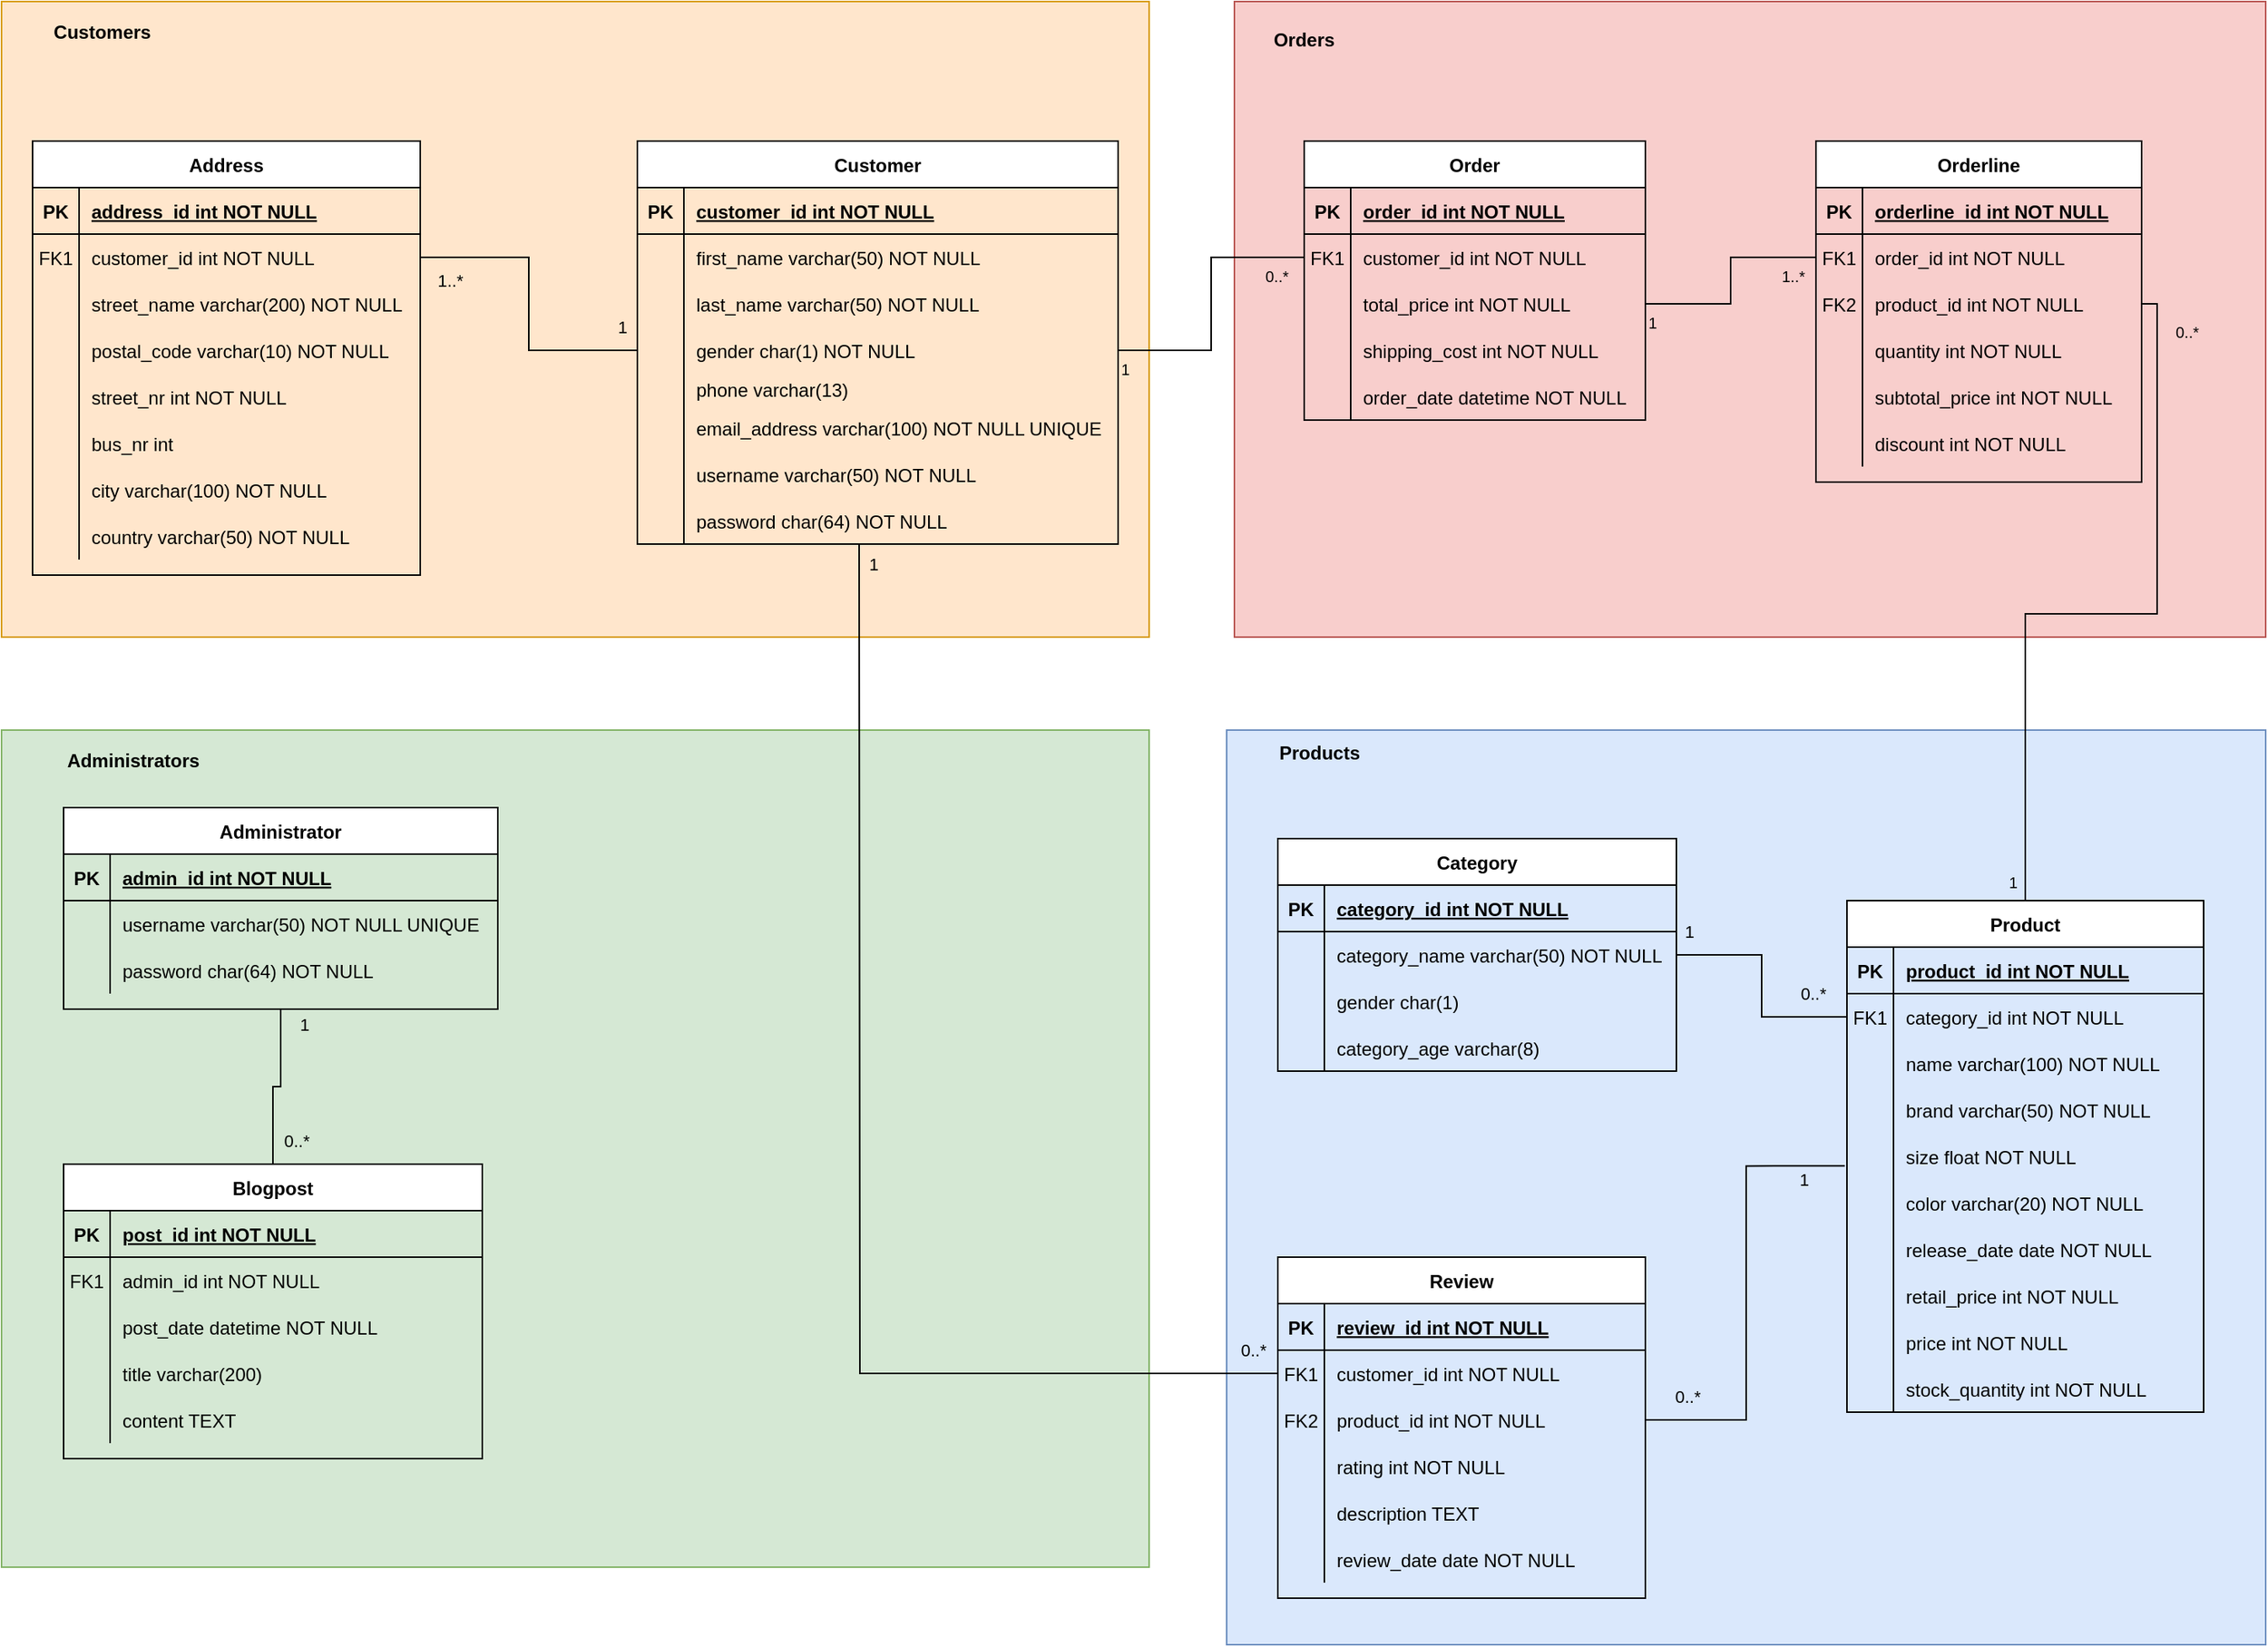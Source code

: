 <mxfile version="13.7.9" type="device"><diagram id="r-PzHElfUpkfDT1oKMMq" name="Page-1"><mxGraphModel dx="1913" dy="846" grid="1" gridSize="10" guides="1" tooltips="1" connect="1" arrows="1" fold="1" page="1" pageScale="1" pageWidth="827" pageHeight="1169" math="0" shadow="0"><root><mxCell id="0"/><mxCell id="1" parent="0"/><mxCell id="TFCAhJgom4luRWgmfG3N-13" value="" style="rounded=0;whiteSpace=wrap;html=1;fillColor=#d5e8d4;strokeColor=#82b366;" parent="1" vertex="1"><mxGeometry x="-120" y="530" width="740" height="540" as="geometry"/></mxCell><mxCell id="5K-F7buFpyhnm3F1C7Lh-101" value="" style="rounded=0;whiteSpace=wrap;html=1;fillColor=#dae8fc;strokeColor=#6c8ebf;" parent="1" vertex="1"><mxGeometry x="670" y="530" width="670" height="590" as="geometry"/></mxCell><mxCell id="5K-F7buFpyhnm3F1C7Lh-99" value="" style="rounded=0;whiteSpace=wrap;html=1;fillColor=#f8cecc;strokeColor=#b85450;" parent="1" vertex="1"><mxGeometry x="675" y="60" width="665" height="410" as="geometry"/></mxCell><mxCell id="5K-F7buFpyhnm3F1C7Lh-96" value="" style="rounded=0;whiteSpace=wrap;html=1;fillColor=#ffe6cc;strokeColor=#d79b00;align=left;" parent="1" vertex="1"><mxGeometry x="-120" y="60" width="740" height="410" as="geometry"/></mxCell><mxCell id="DReyDduidr7DuZ9agktQ-206" value="" style="verticalAlign=bottom;html=1;endArrow=none;edgeStyle=orthogonalEdgeStyle;strokeWidth=1;rounded=0;exitX=1;exitY=0.5;exitDx=0;exitDy=0;" parent="1" source="DReyDduidr7DuZ9agktQ-66" target="DReyDduidr7DuZ9agktQ-73" edge="1"><mxGeometry relative="1" as="geometry"><mxPoint x="610" y="310" as="sourcePoint"/><mxPoint x="800" y="360" as="targetPoint"/></mxGeometry></mxCell><mxCell id="DReyDduidr7DuZ9agktQ-207" value="1" style="resizable=0;html=1;align=left;verticalAlign=top;labelBackgroundColor=none;fontSize=10" parent="DReyDduidr7DuZ9agktQ-206" connectable="0" vertex="1"><mxGeometry x="-1" relative="1" as="geometry"/></mxCell><mxCell id="DReyDduidr7DuZ9agktQ-208" value="0..*" style="resizable=0;html=1;align=right;verticalAlign=top;labelBackgroundColor=none;fontSize=10" parent="DReyDduidr7DuZ9agktQ-206" connectable="0" vertex="1"><mxGeometry x="1" relative="1" as="geometry"><mxPoint x="-10" as="offset"/></mxGeometry></mxCell><mxCell id="DReyDduidr7DuZ9agktQ-209" value="" style="verticalAlign=bottom;html=1;endArrow=none;endSize=12;edgeStyle=orthogonalEdgeStyle;startFill=0;startSize=12;startArrow=none;strokeWidth=1;endFill=0;rounded=0;exitX=1;exitY=0.5;exitDx=0;exitDy=0;entryX=0.5;entryY=0;entryDx=0;entryDy=0;" parent="1" source="DReyDduidr7DuZ9agktQ-92" target="DReyDduidr7DuZ9agktQ-117" edge="1"><mxGeometry relative="1" as="geometry"><mxPoint x="1100" y="540" as="sourcePoint"/><mxPoint x="1350" y="540" as="targetPoint"/></mxGeometry></mxCell><mxCell id="DReyDduidr7DuZ9agktQ-210" value="0..*" style="resizable=0;html=1;align=left;verticalAlign=top;labelBackgroundColor=none;fontSize=10" parent="DReyDduidr7DuZ9agktQ-209" connectable="0" vertex="1"><mxGeometry x="-0.9" relative="1" as="geometry"><mxPoint x="10" y="-7.86" as="offset"/></mxGeometry></mxCell><mxCell id="DReyDduidr7DuZ9agktQ-211" value="1" style="resizable=0;html=1;align=right;verticalAlign=top;labelBackgroundColor=none;fontSize=10" parent="DReyDduidr7DuZ9agktQ-209" connectable="0" vertex="1"><mxGeometry x="0.9" relative="1" as="geometry"><mxPoint x="-5" as="offset"/></mxGeometry></mxCell><mxCell id="DReyDduidr7DuZ9agktQ-212" value="" style="resizable=0;html=1;align=right;verticalAlign=bottom;labelBackgroundColor=none;fontSize=10" parent="DReyDduidr7DuZ9agktQ-209" connectable="0" vertex="1"><mxGeometry x="0.9" relative="1" as="geometry"/></mxCell><mxCell id="DReyDduidr7DuZ9agktQ-214" value="" style="verticalAlign=bottom;html=1;endArrow=none;endSize=12;edgeStyle=orthogonalEdgeStyle;strokeWidth=1;endFill=0;rounded=0;exitX=1;exitY=0.5;exitDx=0;exitDy=0;entryX=0;entryY=0.5;entryDx=0;entryDy=0;" parent="1" source="DReyDduidr7DuZ9agktQ-76" target="DReyDduidr7DuZ9agktQ-89" edge="1"><mxGeometry relative="1" as="geometry"><mxPoint x="1280" y="510" as="sourcePoint"/><mxPoint x="1530" y="510" as="targetPoint"/></mxGeometry></mxCell><mxCell id="DReyDduidr7DuZ9agktQ-215" value="1" style="resizable=0;html=1;align=left;verticalAlign=top;labelBackgroundColor=none;fontSize=10" parent="DReyDduidr7DuZ9agktQ-214" connectable="0" vertex="1"><mxGeometry x="-1" relative="1" as="geometry"/></mxCell><mxCell id="DReyDduidr7DuZ9agktQ-216" value="1..*" style="resizable=0;html=1;align=right;verticalAlign=top;labelBackgroundColor=none;fontSize=10" parent="DReyDduidr7DuZ9agktQ-214" connectable="0" vertex="1"><mxGeometry x="0.9" relative="1" as="geometry"/></mxCell><mxCell id="DReyDduidr7DuZ9agktQ-217" value="" style="resizable=0;html=1;align=right;verticalAlign=bottom;labelBackgroundColor=none;fontSize=10" parent="DReyDduidr7DuZ9agktQ-214" connectable="0" vertex="1"><mxGeometry x="0.9" relative="1" as="geometry"/></mxCell><mxCell id="DReyDduidr7DuZ9agktQ-2" value="Customer" style="shape=table;startSize=30;container=1;collapsible=1;childLayout=tableLayout;fixedRows=1;rowLines=0;fontStyle=1;align=center;resizeLast=1;" parent="1" vertex="1"><mxGeometry x="290" y="150" width="310" height="260" as="geometry"/></mxCell><mxCell id="DReyDduidr7DuZ9agktQ-3" value="" style="shape=partialRectangle;collapsible=0;dropTarget=0;pointerEvents=0;fillColor=none;top=0;left=0;bottom=1;right=0;points=[[0,0.5],[1,0.5]];portConstraint=eastwest;" parent="DReyDduidr7DuZ9agktQ-2" vertex="1"><mxGeometry y="30" width="310" height="30" as="geometry"/></mxCell><mxCell id="DReyDduidr7DuZ9agktQ-4" value="PK" style="shape=partialRectangle;connectable=0;fillColor=none;top=0;left=0;bottom=0;right=0;fontStyle=1;overflow=hidden;" parent="DReyDduidr7DuZ9agktQ-3" vertex="1"><mxGeometry width="30" height="30" as="geometry"/></mxCell><mxCell id="DReyDduidr7DuZ9agktQ-5" value="customer_id int NOT NULL" style="shape=partialRectangle;connectable=0;fillColor=none;top=0;left=0;bottom=0;right=0;align=left;spacingLeft=6;fontStyle=5;overflow=hidden;" parent="DReyDduidr7DuZ9agktQ-3" vertex="1"><mxGeometry x="30" width="280" height="30" as="geometry"/></mxCell><mxCell id="DReyDduidr7DuZ9agktQ-6" value="" style="shape=partialRectangle;collapsible=0;dropTarget=0;pointerEvents=0;fillColor=none;top=0;left=0;bottom=0;right=0;points=[[0,0.5],[1,0.5]];portConstraint=eastwest;" parent="DReyDduidr7DuZ9agktQ-2" vertex="1"><mxGeometry y="60" width="310" height="30" as="geometry"/></mxCell><mxCell id="DReyDduidr7DuZ9agktQ-7" value="" style="shape=partialRectangle;connectable=0;fillColor=none;top=0;left=0;bottom=0;right=0;editable=1;overflow=hidden;" parent="DReyDduidr7DuZ9agktQ-6" vertex="1"><mxGeometry width="30" height="30" as="geometry"/></mxCell><mxCell id="DReyDduidr7DuZ9agktQ-8" value="first_name varchar(50) NOT NULL" style="shape=partialRectangle;connectable=0;fillColor=none;top=0;left=0;bottom=0;right=0;align=left;spacingLeft=6;overflow=hidden;" parent="DReyDduidr7DuZ9agktQ-6" vertex="1"><mxGeometry x="30" width="280" height="30" as="geometry"/></mxCell><mxCell id="DReyDduidr7DuZ9agktQ-9" value="" style="shape=partialRectangle;collapsible=0;dropTarget=0;pointerEvents=0;fillColor=none;top=0;left=0;bottom=0;right=0;points=[[0,0.5],[1,0.5]];portConstraint=eastwest;" parent="DReyDduidr7DuZ9agktQ-2" vertex="1"><mxGeometry y="90" width="310" height="30" as="geometry"/></mxCell><mxCell id="DReyDduidr7DuZ9agktQ-10" value="" style="shape=partialRectangle;connectable=0;fillColor=none;top=0;left=0;bottom=0;right=0;editable=1;overflow=hidden;" parent="DReyDduidr7DuZ9agktQ-9" vertex="1"><mxGeometry width="30" height="30" as="geometry"/></mxCell><mxCell id="DReyDduidr7DuZ9agktQ-11" value="last_name varchar(50) NOT NULL" style="shape=partialRectangle;connectable=0;fillColor=none;top=0;left=0;bottom=0;right=0;align=left;spacingLeft=6;overflow=hidden;" parent="DReyDduidr7DuZ9agktQ-9" vertex="1"><mxGeometry x="30" width="280" height="30" as="geometry"/></mxCell><mxCell id="DReyDduidr7DuZ9agktQ-66" value="" style="shape=partialRectangle;collapsible=0;dropTarget=0;pointerEvents=0;fillColor=none;top=0;left=0;bottom=0;right=0;points=[[0,0.5],[1,0.5]];portConstraint=eastwest;" parent="DReyDduidr7DuZ9agktQ-2" vertex="1"><mxGeometry y="120" width="310" height="30" as="geometry"/></mxCell><mxCell id="DReyDduidr7DuZ9agktQ-67" value="" style="shape=partialRectangle;connectable=0;fillColor=none;top=0;left=0;bottom=0;right=0;editable=1;overflow=hidden;" parent="DReyDduidr7DuZ9agktQ-66" vertex="1"><mxGeometry width="30" height="30" as="geometry"/></mxCell><mxCell id="DReyDduidr7DuZ9agktQ-68" value="gender char(1) NOT NULL" style="shape=partialRectangle;connectable=0;fillColor=none;top=0;left=0;bottom=0;right=0;align=left;spacingLeft=6;overflow=hidden;" parent="DReyDduidr7DuZ9agktQ-66" vertex="1"><mxGeometry x="30" width="280" height="30" as="geometry"/></mxCell><mxCell id="DReyDduidr7DuZ9agktQ-12" value="" style="shape=partialRectangle;collapsible=0;dropTarget=0;pointerEvents=0;fillColor=none;top=0;left=0;bottom=0;right=0;points=[[0,0.5],[1,0.5]];portConstraint=eastwest;" parent="DReyDduidr7DuZ9agktQ-2" vertex="1"><mxGeometry y="150" width="310" height="20" as="geometry"/></mxCell><mxCell id="DReyDduidr7DuZ9agktQ-13" value="" style="shape=partialRectangle;connectable=0;fillColor=none;top=0;left=0;bottom=0;right=0;editable=1;overflow=hidden;" parent="DReyDduidr7DuZ9agktQ-12" vertex="1"><mxGeometry width="30" height="20" as="geometry"/></mxCell><mxCell id="DReyDduidr7DuZ9agktQ-14" value="phone varchar(13)" style="shape=partialRectangle;connectable=0;fillColor=none;top=0;left=0;bottom=0;right=0;align=left;spacingLeft=6;overflow=hidden;" parent="DReyDduidr7DuZ9agktQ-12" vertex="1"><mxGeometry x="30" width="280" height="20" as="geometry"/></mxCell><mxCell id="DReyDduidr7DuZ9agktQ-17" value="" style="shape=partialRectangle;collapsible=0;dropTarget=0;pointerEvents=0;fillColor=none;top=0;left=0;bottom=0;right=0;points=[[0,0.5],[1,0.5]];portConstraint=eastwest;" parent="DReyDduidr7DuZ9agktQ-2" vertex="1"><mxGeometry y="170" width="310" height="30" as="geometry"/></mxCell><mxCell id="DReyDduidr7DuZ9agktQ-18" value="" style="shape=partialRectangle;connectable=0;fillColor=none;top=0;left=0;bottom=0;right=0;editable=1;overflow=hidden;" parent="DReyDduidr7DuZ9agktQ-17" vertex="1"><mxGeometry width="30" height="30" as="geometry"/></mxCell><mxCell id="DReyDduidr7DuZ9agktQ-19" value="email_address varchar(100) NOT NULL UNIQUE" style="shape=partialRectangle;connectable=0;fillColor=none;top=0;left=0;bottom=0;right=0;align=left;spacingLeft=6;overflow=hidden;" parent="DReyDduidr7DuZ9agktQ-17" vertex="1"><mxGeometry x="30" width="280" height="30" as="geometry"/></mxCell><mxCell id="TFCAhJgom4luRWgmfG3N-1" value="" style="shape=partialRectangle;collapsible=0;dropTarget=0;pointerEvents=0;fillColor=none;top=0;left=0;bottom=0;right=0;points=[[0,0.5],[1,0.5]];portConstraint=eastwest;" parent="DReyDduidr7DuZ9agktQ-2" vertex="1"><mxGeometry y="200" width="310" height="30" as="geometry"/></mxCell><mxCell id="TFCAhJgom4luRWgmfG3N-2" value="" style="shape=partialRectangle;connectable=0;fillColor=none;top=0;left=0;bottom=0;right=0;editable=1;overflow=hidden;" parent="TFCAhJgom4luRWgmfG3N-1" vertex="1"><mxGeometry width="30" height="30" as="geometry"/></mxCell><mxCell id="TFCAhJgom4luRWgmfG3N-3" value="username varchar(50) NOT NULL" style="shape=partialRectangle;connectable=0;fillColor=none;top=0;left=0;bottom=0;right=0;align=left;spacingLeft=6;overflow=hidden;" parent="TFCAhJgom4luRWgmfG3N-1" vertex="1"><mxGeometry x="30" width="280" height="30" as="geometry"/></mxCell><mxCell id="TFCAhJgom4luRWgmfG3N-4" value="" style="shape=partialRectangle;collapsible=0;dropTarget=0;pointerEvents=0;fillColor=none;top=0;left=0;bottom=0;right=0;points=[[0,0.5],[1,0.5]];portConstraint=eastwest;" parent="DReyDduidr7DuZ9agktQ-2" vertex="1"><mxGeometry y="230" width="310" height="30" as="geometry"/></mxCell><mxCell id="TFCAhJgom4luRWgmfG3N-5" value="" style="shape=partialRectangle;connectable=0;fillColor=none;top=0;left=0;bottom=0;right=0;editable=1;overflow=hidden;" parent="TFCAhJgom4luRWgmfG3N-4" vertex="1"><mxGeometry width="30" height="30" as="geometry"/></mxCell><mxCell id="TFCAhJgom4luRWgmfG3N-6" value="password char(64) NOT NULL" style="shape=partialRectangle;connectable=0;fillColor=none;top=0;left=0;bottom=0;right=0;align=left;spacingLeft=6;overflow=hidden;" parent="TFCAhJgom4luRWgmfG3N-4" vertex="1"><mxGeometry x="30" width="280" height="30" as="geometry"/></mxCell><mxCell id="DReyDduidr7DuZ9agktQ-85" value="Orderline" style="shape=table;startSize=30;container=1;collapsible=1;childLayout=tableLayout;fixedRows=1;rowLines=0;fontStyle=1;align=center;resizeLast=1;" parent="1" vertex="1"><mxGeometry x="1050" y="150" width="210" height="220" as="geometry"/></mxCell><mxCell id="DReyDduidr7DuZ9agktQ-86" value="" style="shape=partialRectangle;collapsible=0;dropTarget=0;pointerEvents=0;fillColor=none;top=0;left=0;bottom=1;right=0;points=[[0,0.5],[1,0.5]];portConstraint=eastwest;" parent="DReyDduidr7DuZ9agktQ-85" vertex="1"><mxGeometry y="30" width="210" height="30" as="geometry"/></mxCell><mxCell id="DReyDduidr7DuZ9agktQ-87" value="PK" style="shape=partialRectangle;connectable=0;fillColor=none;top=0;left=0;bottom=0;right=0;fontStyle=1;overflow=hidden;" parent="DReyDduidr7DuZ9agktQ-86" vertex="1"><mxGeometry width="30" height="30" as="geometry"/></mxCell><mxCell id="DReyDduidr7DuZ9agktQ-88" value="orderline_id int NOT NULL" style="shape=partialRectangle;connectable=0;fillColor=none;top=0;left=0;bottom=0;right=0;align=left;spacingLeft=6;fontStyle=5;overflow=hidden;" parent="DReyDduidr7DuZ9agktQ-86" vertex="1"><mxGeometry x="30" width="180" height="30" as="geometry"/></mxCell><mxCell id="DReyDduidr7DuZ9agktQ-89" value="" style="shape=partialRectangle;collapsible=0;dropTarget=0;pointerEvents=0;fillColor=none;top=0;left=0;bottom=0;right=0;points=[[0,0.5],[1,0.5]];portConstraint=eastwest;" parent="DReyDduidr7DuZ9agktQ-85" vertex="1"><mxGeometry y="60" width="210" height="30" as="geometry"/></mxCell><mxCell id="DReyDduidr7DuZ9agktQ-90" value="FK1" style="shape=partialRectangle;connectable=0;fillColor=none;top=0;left=0;bottom=0;right=0;editable=1;overflow=hidden;" parent="DReyDduidr7DuZ9agktQ-89" vertex="1"><mxGeometry width="30" height="30" as="geometry"/></mxCell><mxCell id="DReyDduidr7DuZ9agktQ-91" value="order_id int NOT NULL" style="shape=partialRectangle;connectable=0;fillColor=none;top=0;left=0;bottom=0;right=0;align=left;spacingLeft=6;overflow=hidden;" parent="DReyDduidr7DuZ9agktQ-89" vertex="1"><mxGeometry x="30" width="180" height="30" as="geometry"/></mxCell><mxCell id="DReyDduidr7DuZ9agktQ-92" value="" style="shape=partialRectangle;collapsible=0;dropTarget=0;pointerEvents=0;fillColor=none;top=0;left=0;bottom=0;right=0;points=[[0,0.5],[1,0.5]];portConstraint=eastwest;" parent="DReyDduidr7DuZ9agktQ-85" vertex="1"><mxGeometry y="90" width="210" height="30" as="geometry"/></mxCell><mxCell id="DReyDduidr7DuZ9agktQ-93" value="FK2" style="shape=partialRectangle;connectable=0;fillColor=none;top=0;left=0;bottom=0;right=0;editable=1;overflow=hidden;" parent="DReyDduidr7DuZ9agktQ-92" vertex="1"><mxGeometry width="30" height="30" as="geometry"/></mxCell><mxCell id="DReyDduidr7DuZ9agktQ-94" value="product_id int NOT NULL" style="shape=partialRectangle;connectable=0;fillColor=none;top=0;left=0;bottom=0;right=0;align=left;spacingLeft=6;overflow=hidden;" parent="DReyDduidr7DuZ9agktQ-92" vertex="1"><mxGeometry x="30" width="180" height="30" as="geometry"/></mxCell><mxCell id="DReyDduidr7DuZ9agktQ-95" value="" style="shape=partialRectangle;collapsible=0;dropTarget=0;pointerEvents=0;fillColor=none;top=0;left=0;bottom=0;right=0;points=[[0,0.5],[1,0.5]];portConstraint=eastwest;" parent="DReyDduidr7DuZ9agktQ-85" vertex="1"><mxGeometry y="120" width="210" height="30" as="geometry"/></mxCell><mxCell id="DReyDduidr7DuZ9agktQ-96" value="" style="shape=partialRectangle;connectable=0;fillColor=none;top=0;left=0;bottom=0;right=0;editable=1;overflow=hidden;" parent="DReyDduidr7DuZ9agktQ-95" vertex="1"><mxGeometry width="30" height="30" as="geometry"/></mxCell><mxCell id="DReyDduidr7DuZ9agktQ-97" value="quantity int NOT NULL" style="shape=partialRectangle;connectable=0;fillColor=none;top=0;left=0;bottom=0;right=0;align=left;spacingLeft=6;overflow=hidden;" parent="DReyDduidr7DuZ9agktQ-95" vertex="1"><mxGeometry x="30" width="180" height="30" as="geometry"/></mxCell><mxCell id="DReyDduidr7DuZ9agktQ-98" value="" style="shape=partialRectangle;collapsible=0;dropTarget=0;pointerEvents=0;fillColor=none;top=0;left=0;bottom=0;right=0;points=[[0,0.5],[1,0.5]];portConstraint=eastwest;" parent="DReyDduidr7DuZ9agktQ-85" vertex="1"><mxGeometry y="150" width="210" height="30" as="geometry"/></mxCell><mxCell id="DReyDduidr7DuZ9agktQ-99" value="" style="shape=partialRectangle;connectable=0;fillColor=none;top=0;left=0;bottom=0;right=0;editable=1;overflow=hidden;" parent="DReyDduidr7DuZ9agktQ-98" vertex="1"><mxGeometry width="30" height="30" as="geometry"/></mxCell><mxCell id="DReyDduidr7DuZ9agktQ-100" value="subtotal_price int NOT NULL" style="shape=partialRectangle;connectable=0;fillColor=none;top=0;left=0;bottom=0;right=0;align=left;spacingLeft=6;overflow=hidden;" parent="DReyDduidr7DuZ9agktQ-98" vertex="1"><mxGeometry x="30" width="180" height="30" as="geometry"/></mxCell><mxCell id="DReyDduidr7DuZ9agktQ-101" value="" style="shape=partialRectangle;collapsible=0;dropTarget=0;pointerEvents=0;fillColor=none;top=0;left=0;bottom=0;right=0;points=[[0,0.5],[1,0.5]];portConstraint=eastwest;" parent="DReyDduidr7DuZ9agktQ-85" vertex="1"><mxGeometry y="180" width="210" height="30" as="geometry"/></mxCell><mxCell id="DReyDduidr7DuZ9agktQ-102" value="" style="shape=partialRectangle;connectable=0;fillColor=none;top=0;left=0;bottom=0;right=0;editable=1;overflow=hidden;" parent="DReyDduidr7DuZ9agktQ-101" vertex="1"><mxGeometry width="30" height="30" as="geometry"/></mxCell><mxCell id="DReyDduidr7DuZ9agktQ-103" value="discount int NOT NULL" style="shape=partialRectangle;connectable=0;fillColor=none;top=0;left=0;bottom=0;right=0;align=left;spacingLeft=6;overflow=hidden;" parent="DReyDduidr7DuZ9agktQ-101" vertex="1"><mxGeometry x="30" width="180" height="30" as="geometry"/></mxCell><mxCell id="DReyDduidr7DuZ9agktQ-69" value="Order" style="shape=table;startSize=30;container=1;collapsible=1;childLayout=tableLayout;fixedRows=1;rowLines=0;fontStyle=1;align=center;resizeLast=1;" parent="1" vertex="1"><mxGeometry x="720" y="150" width="220" height="180" as="geometry"/></mxCell><mxCell id="DReyDduidr7DuZ9agktQ-70" value="" style="shape=partialRectangle;collapsible=0;dropTarget=0;pointerEvents=0;fillColor=none;top=0;left=0;bottom=1;right=0;points=[[0,0.5],[1,0.5]];portConstraint=eastwest;" parent="DReyDduidr7DuZ9agktQ-69" vertex="1"><mxGeometry y="30" width="220" height="30" as="geometry"/></mxCell><mxCell id="DReyDduidr7DuZ9agktQ-71" value="PK" style="shape=partialRectangle;connectable=0;fillColor=none;top=0;left=0;bottom=0;right=0;fontStyle=1;overflow=hidden;" parent="DReyDduidr7DuZ9agktQ-70" vertex="1"><mxGeometry width="30" height="30" as="geometry"/></mxCell><mxCell id="DReyDduidr7DuZ9agktQ-72" value="order_id int NOT NULL" style="shape=partialRectangle;connectable=0;fillColor=none;top=0;left=0;bottom=0;right=0;align=left;spacingLeft=6;fontStyle=5;overflow=hidden;" parent="DReyDduidr7DuZ9agktQ-70" vertex="1"><mxGeometry x="30" width="190" height="30" as="geometry"/></mxCell><mxCell id="DReyDduidr7DuZ9agktQ-73" value="" style="shape=partialRectangle;collapsible=0;dropTarget=0;pointerEvents=0;fillColor=none;top=0;left=0;bottom=0;right=0;points=[[0,0.5],[1,0.5]];portConstraint=eastwest;" parent="DReyDduidr7DuZ9agktQ-69" vertex="1"><mxGeometry y="60" width="220" height="30" as="geometry"/></mxCell><mxCell id="DReyDduidr7DuZ9agktQ-74" value="FK1" style="shape=partialRectangle;connectable=0;fillColor=none;top=0;left=0;bottom=0;right=0;editable=1;overflow=hidden;" parent="DReyDduidr7DuZ9agktQ-73" vertex="1"><mxGeometry width="30" height="30" as="geometry"/></mxCell><mxCell id="DReyDduidr7DuZ9agktQ-75" value="customer_id int NOT NULL" style="shape=partialRectangle;connectable=0;fillColor=none;top=0;left=0;bottom=0;right=0;align=left;spacingLeft=6;overflow=hidden;" parent="DReyDduidr7DuZ9agktQ-73" vertex="1"><mxGeometry x="30" width="190" height="30" as="geometry"/></mxCell><mxCell id="DReyDduidr7DuZ9agktQ-76" value="" style="shape=partialRectangle;collapsible=0;dropTarget=0;pointerEvents=0;fillColor=none;top=0;left=0;bottom=0;right=0;points=[[0,0.5],[1,0.5]];portConstraint=eastwest;" parent="DReyDduidr7DuZ9agktQ-69" vertex="1"><mxGeometry y="90" width="220" height="30" as="geometry"/></mxCell><mxCell id="DReyDduidr7DuZ9agktQ-77" value="" style="shape=partialRectangle;connectable=0;fillColor=none;top=0;left=0;bottom=0;right=0;editable=1;overflow=hidden;" parent="DReyDduidr7DuZ9agktQ-76" vertex="1"><mxGeometry width="30" height="30" as="geometry"/></mxCell><mxCell id="DReyDduidr7DuZ9agktQ-78" value="total_price int NOT NULL" style="shape=partialRectangle;connectable=0;fillColor=none;top=0;left=0;bottom=0;right=0;align=left;spacingLeft=6;overflow=hidden;" parent="DReyDduidr7DuZ9agktQ-76" vertex="1"><mxGeometry x="30" width="190" height="30" as="geometry"/></mxCell><mxCell id="DReyDduidr7DuZ9agktQ-79" value="" style="shape=partialRectangle;collapsible=0;dropTarget=0;pointerEvents=0;fillColor=none;top=0;left=0;bottom=0;right=0;points=[[0,0.5],[1,0.5]];portConstraint=eastwest;" parent="DReyDduidr7DuZ9agktQ-69" vertex="1"><mxGeometry y="120" width="220" height="30" as="geometry"/></mxCell><mxCell id="DReyDduidr7DuZ9agktQ-80" value="" style="shape=partialRectangle;connectable=0;fillColor=none;top=0;left=0;bottom=0;right=0;editable=1;overflow=hidden;" parent="DReyDduidr7DuZ9agktQ-79" vertex="1"><mxGeometry width="30" height="30" as="geometry"/></mxCell><mxCell id="DReyDduidr7DuZ9agktQ-81" value="shipping_cost int NOT NULL" style="shape=partialRectangle;connectable=0;fillColor=none;top=0;left=0;bottom=0;right=0;align=left;spacingLeft=6;overflow=hidden;" parent="DReyDduidr7DuZ9agktQ-79" vertex="1"><mxGeometry x="30" width="190" height="30" as="geometry"/></mxCell><mxCell id="DReyDduidr7DuZ9agktQ-82" value="" style="shape=partialRectangle;collapsible=0;dropTarget=0;pointerEvents=0;fillColor=none;top=0;left=0;bottom=0;right=0;points=[[0,0.5],[1,0.5]];portConstraint=eastwest;" parent="DReyDduidr7DuZ9agktQ-69" vertex="1"><mxGeometry y="150" width="220" height="30" as="geometry"/></mxCell><mxCell id="DReyDduidr7DuZ9agktQ-83" value="" style="shape=partialRectangle;connectable=0;fillColor=none;top=0;left=0;bottom=0;right=0;editable=1;overflow=hidden;" parent="DReyDduidr7DuZ9agktQ-82" vertex="1"><mxGeometry width="30" height="30" as="geometry"/></mxCell><mxCell id="DReyDduidr7DuZ9agktQ-84" value="order_date datetime NOT NULL" style="shape=partialRectangle;connectable=0;fillColor=none;top=0;left=0;bottom=0;right=0;align=left;spacingLeft=6;overflow=hidden;" parent="DReyDduidr7DuZ9agktQ-82" vertex="1"><mxGeometry x="30" width="190" height="30" as="geometry"/></mxCell><mxCell id="5K-F7buFpyhnm3F1C7Lh-61" style="edgeStyle=orthogonalEdgeStyle;rounded=0;orthogonalLoop=1;jettySize=auto;html=1;exitX=1;exitY=0.5;exitDx=0;exitDy=0;entryX=0;entryY=0.5;entryDx=0;entryDy=0;endArrow=none;endFill=0;" parent="1" source="5K-F7buFpyhnm3F1C7Lh-13" target="5K-F7buFpyhnm3F1C7Lh-58" edge="1"><mxGeometry relative="1" as="geometry"/></mxCell><mxCell id="5K-F7buFpyhnm3F1C7Lh-62" value="1" style="edgeLabel;html=1;align=center;verticalAlign=middle;resizable=0;points=[];labelBackgroundColor=none;" parent="5K-F7buFpyhnm3F1C7Lh-61" vertex="1" connectable="0"><mxGeometry x="-0.924" relative="1" as="geometry"><mxPoint x="2.33" y="-15" as="offset"/></mxGeometry></mxCell><mxCell id="5K-F7buFpyhnm3F1C7Lh-63" value="0..*" style="edgeLabel;html=1;align=center;verticalAlign=middle;resizable=0;points=[];labelBackgroundColor=none;" parent="5K-F7buFpyhnm3F1C7Lh-61" vertex="1" connectable="0"><mxGeometry x="0.702" y="1" relative="1" as="geometry"><mxPoint y="-14" as="offset"/></mxGeometry></mxCell><mxCell id="5K-F7buFpyhnm3F1C7Lh-64" style="edgeStyle=orthogonalEdgeStyle;rounded=0;orthogonalLoop=1;jettySize=auto;html=1;exitX=1;exitY=0.5;exitDx=0;exitDy=0;entryX=-0.006;entryY=0.705;entryDx=0;entryDy=0;entryPerimeter=0;endArrow=none;endFill=0;" parent="1" source="DReyDduidr7DuZ9agktQ-164" target="DReyDduidr7DuZ9agktQ-130" edge="1"><mxGeometry relative="1" as="geometry"><Array as="points"><mxPoint x="1005" y="975"/><mxPoint x="1005" y="811"/></Array></mxGeometry></mxCell><mxCell id="5K-F7buFpyhnm3F1C7Lh-65" value="1" style="edgeLabel;html=1;align=center;verticalAlign=middle;resizable=0;points=[];labelBackgroundColor=none;" parent="5K-F7buFpyhnm3F1C7Lh-64" vertex="1" connectable="0"><mxGeometry x="0.82" y="1" relative="1" as="geometry"><mxPoint y="9.83" as="offset"/></mxGeometry></mxCell><mxCell id="5K-F7buFpyhnm3F1C7Lh-66" value="0..*" style="edgeLabel;html=1;align=center;verticalAlign=middle;resizable=0;points=[];labelBackgroundColor=none;" parent="5K-F7buFpyhnm3F1C7Lh-64" vertex="1" connectable="0"><mxGeometry x="-0.814" relative="1" as="geometry"><mxPoint y="-15" as="offset"/></mxGeometry></mxCell><mxCell id="5K-F7buFpyhnm3F1C7Lh-68" style="edgeStyle=orthogonalEdgeStyle;rounded=0;orthogonalLoop=1;jettySize=auto;html=1;exitX=0;exitY=0.5;exitDx=0;exitDy=0;endArrow=none;endFill=0;" parent="1" source="DReyDduidr7DuZ9agktQ-161" edge="1"><mxGeometry relative="1" as="geometry"><mxPoint x="433" y="410" as="targetPoint"/></mxGeometry></mxCell><mxCell id="5K-F7buFpyhnm3F1C7Lh-69" value="1" style="edgeLabel;html=1;align=center;verticalAlign=middle;resizable=0;points=[];labelBackgroundColor=none;" parent="5K-F7buFpyhnm3F1C7Lh-68" vertex="1" connectable="0"><mxGeometry x="0.934" relative="1" as="geometry"><mxPoint x="9.18" y="-14.24" as="offset"/></mxGeometry></mxCell><mxCell id="5K-F7buFpyhnm3F1C7Lh-70" value="0..*" style="edgeLabel;html=1;align=center;verticalAlign=middle;resizable=0;points=[];labelBackgroundColor=none;" parent="5K-F7buFpyhnm3F1C7Lh-68" vertex="1" connectable="0"><mxGeometry x="-0.893" y="-1" relative="1" as="geometry"><mxPoint x="27" y="-14" as="offset"/></mxGeometry></mxCell><mxCell id="5K-F7buFpyhnm3F1C7Lh-36" value="Address" style="shape=table;startSize=30;container=1;collapsible=1;childLayout=tableLayout;fixedRows=1;rowLines=0;fontStyle=1;align=center;resizeLast=1;" parent="1" vertex="1"><mxGeometry x="-100" y="150" width="250" height="280" as="geometry"/></mxCell><mxCell id="5K-F7buFpyhnm3F1C7Lh-37" value="" style="shape=partialRectangle;collapsible=0;dropTarget=0;pointerEvents=0;fillColor=none;top=0;left=0;bottom=1;right=0;points=[[0,0.5],[1,0.5]];portConstraint=eastwest;" parent="5K-F7buFpyhnm3F1C7Lh-36" vertex="1"><mxGeometry y="30" width="250" height="30" as="geometry"/></mxCell><mxCell id="5K-F7buFpyhnm3F1C7Lh-38" value="PK" style="shape=partialRectangle;connectable=0;fillColor=none;top=0;left=0;bottom=0;right=0;fontStyle=1;overflow=hidden;" parent="5K-F7buFpyhnm3F1C7Lh-37" vertex="1"><mxGeometry width="30" height="30" as="geometry"/></mxCell><mxCell id="5K-F7buFpyhnm3F1C7Lh-39" value="address_id int NOT NULL" style="shape=partialRectangle;connectable=0;fillColor=none;top=0;left=0;bottom=0;right=0;align=left;spacingLeft=6;fontStyle=5;overflow=hidden;" parent="5K-F7buFpyhnm3F1C7Lh-37" vertex="1"><mxGeometry x="30" width="220" height="30" as="geometry"/></mxCell><mxCell id="5K-F7buFpyhnm3F1C7Lh-40" value="" style="shape=partialRectangle;collapsible=0;dropTarget=0;pointerEvents=0;fillColor=none;top=0;left=0;bottom=0;right=0;points=[[0,0.5],[1,0.5]];portConstraint=eastwest;" parent="5K-F7buFpyhnm3F1C7Lh-36" vertex="1"><mxGeometry y="60" width="250" height="30" as="geometry"/></mxCell><mxCell id="5K-F7buFpyhnm3F1C7Lh-41" value="FK1" style="shape=partialRectangle;connectable=0;fillColor=none;top=0;left=0;bottom=0;right=0;editable=1;overflow=hidden;" parent="5K-F7buFpyhnm3F1C7Lh-40" vertex="1"><mxGeometry width="30" height="30" as="geometry"/></mxCell><mxCell id="5K-F7buFpyhnm3F1C7Lh-42" value="customer_id int NOT NULL" style="shape=partialRectangle;connectable=0;fillColor=none;top=0;left=0;bottom=0;right=0;align=left;spacingLeft=6;overflow=hidden;" parent="5K-F7buFpyhnm3F1C7Lh-40" vertex="1"><mxGeometry x="30" width="220" height="30" as="geometry"/></mxCell><mxCell id="5K-F7buFpyhnm3F1C7Lh-71" value="" style="shape=partialRectangle;collapsible=0;dropTarget=0;pointerEvents=0;fillColor=none;top=0;left=0;bottom=0;right=0;points=[[0,0.5],[1,0.5]];portConstraint=eastwest;" parent="5K-F7buFpyhnm3F1C7Lh-36" vertex="1"><mxGeometry y="90" width="250" height="30" as="geometry"/></mxCell><mxCell id="5K-F7buFpyhnm3F1C7Lh-72" value="" style="shape=partialRectangle;connectable=0;fillColor=none;top=0;left=0;bottom=0;right=0;editable=1;overflow=hidden;" parent="5K-F7buFpyhnm3F1C7Lh-71" vertex="1"><mxGeometry width="30" height="30" as="geometry"/></mxCell><mxCell id="5K-F7buFpyhnm3F1C7Lh-73" value="street_name varchar(200) NOT NULL" style="shape=partialRectangle;connectable=0;fillColor=none;top=0;left=0;bottom=0;right=0;align=left;spacingLeft=6;overflow=hidden;" parent="5K-F7buFpyhnm3F1C7Lh-71" vertex="1"><mxGeometry x="30" width="220" height="30" as="geometry"/></mxCell><mxCell id="5K-F7buFpyhnm3F1C7Lh-74" value="" style="shape=partialRectangle;collapsible=0;dropTarget=0;pointerEvents=0;fillColor=none;top=0;left=0;bottom=0;right=0;points=[[0,0.5],[1,0.5]];portConstraint=eastwest;" parent="5K-F7buFpyhnm3F1C7Lh-36" vertex="1"><mxGeometry y="120" width="250" height="30" as="geometry"/></mxCell><mxCell id="5K-F7buFpyhnm3F1C7Lh-75" value="" style="shape=partialRectangle;connectable=0;fillColor=none;top=0;left=0;bottom=0;right=0;editable=1;overflow=hidden;" parent="5K-F7buFpyhnm3F1C7Lh-74" vertex="1"><mxGeometry width="30" height="30" as="geometry"/></mxCell><mxCell id="5K-F7buFpyhnm3F1C7Lh-76" value="postal_code varchar(10) NOT NULL" style="shape=partialRectangle;connectable=0;fillColor=none;top=0;left=0;bottom=0;right=0;align=left;spacingLeft=6;overflow=hidden;" parent="5K-F7buFpyhnm3F1C7Lh-74" vertex="1"><mxGeometry x="30" width="220" height="30" as="geometry"/></mxCell><mxCell id="5K-F7buFpyhnm3F1C7Lh-77" value="" style="shape=partialRectangle;collapsible=0;dropTarget=0;pointerEvents=0;fillColor=none;top=0;left=0;bottom=0;right=0;points=[[0,0.5],[1,0.5]];portConstraint=eastwest;" parent="5K-F7buFpyhnm3F1C7Lh-36" vertex="1"><mxGeometry y="150" width="250" height="30" as="geometry"/></mxCell><mxCell id="5K-F7buFpyhnm3F1C7Lh-78" value="" style="shape=partialRectangle;connectable=0;fillColor=none;top=0;left=0;bottom=0;right=0;editable=1;overflow=hidden;" parent="5K-F7buFpyhnm3F1C7Lh-77" vertex="1"><mxGeometry width="30" height="30" as="geometry"/></mxCell><mxCell id="5K-F7buFpyhnm3F1C7Lh-79" value="street_nr int NOT NULL" style="shape=partialRectangle;connectable=0;fillColor=none;top=0;left=0;bottom=0;right=0;align=left;spacingLeft=6;overflow=hidden;" parent="5K-F7buFpyhnm3F1C7Lh-77" vertex="1"><mxGeometry x="30" width="220" height="30" as="geometry"/></mxCell><mxCell id="5K-F7buFpyhnm3F1C7Lh-80" value="" style="shape=partialRectangle;collapsible=0;dropTarget=0;pointerEvents=0;fillColor=none;top=0;left=0;bottom=0;right=0;points=[[0,0.5],[1,0.5]];portConstraint=eastwest;" parent="5K-F7buFpyhnm3F1C7Lh-36" vertex="1"><mxGeometry y="180" width="250" height="30" as="geometry"/></mxCell><mxCell id="5K-F7buFpyhnm3F1C7Lh-81" value="" style="shape=partialRectangle;connectable=0;fillColor=none;top=0;left=0;bottom=0;right=0;editable=1;overflow=hidden;" parent="5K-F7buFpyhnm3F1C7Lh-80" vertex="1"><mxGeometry width="30" height="30" as="geometry"/></mxCell><mxCell id="5K-F7buFpyhnm3F1C7Lh-82" value="bus_nr int" style="shape=partialRectangle;connectable=0;fillColor=none;top=0;left=0;bottom=0;right=0;align=left;spacingLeft=6;overflow=hidden;" parent="5K-F7buFpyhnm3F1C7Lh-80" vertex="1"><mxGeometry x="30" width="220" height="30" as="geometry"/></mxCell><mxCell id="5K-F7buFpyhnm3F1C7Lh-83" value="" style="shape=partialRectangle;collapsible=0;dropTarget=0;pointerEvents=0;fillColor=none;top=0;left=0;bottom=0;right=0;points=[[0,0.5],[1,0.5]];portConstraint=eastwest;" parent="5K-F7buFpyhnm3F1C7Lh-36" vertex="1"><mxGeometry y="210" width="250" height="30" as="geometry"/></mxCell><mxCell id="5K-F7buFpyhnm3F1C7Lh-84" value="" style="shape=partialRectangle;connectable=0;fillColor=none;top=0;left=0;bottom=0;right=0;editable=1;overflow=hidden;" parent="5K-F7buFpyhnm3F1C7Lh-83" vertex="1"><mxGeometry width="30" height="30" as="geometry"/></mxCell><mxCell id="5K-F7buFpyhnm3F1C7Lh-85" value="city varchar(100) NOT NULL" style="shape=partialRectangle;connectable=0;fillColor=none;top=0;left=0;bottom=0;right=0;align=left;spacingLeft=6;overflow=hidden;" parent="5K-F7buFpyhnm3F1C7Lh-83" vertex="1"><mxGeometry x="30" width="220" height="30" as="geometry"/></mxCell><mxCell id="5K-F7buFpyhnm3F1C7Lh-86" value="" style="shape=partialRectangle;collapsible=0;dropTarget=0;pointerEvents=0;fillColor=none;top=0;left=0;bottom=0;right=0;points=[[0,0.5],[1,0.5]];portConstraint=eastwest;" parent="5K-F7buFpyhnm3F1C7Lh-36" vertex="1"><mxGeometry y="240" width="250" height="30" as="geometry"/></mxCell><mxCell id="5K-F7buFpyhnm3F1C7Lh-87" value="" style="shape=partialRectangle;connectable=0;fillColor=none;top=0;left=0;bottom=0;right=0;editable=1;overflow=hidden;" parent="5K-F7buFpyhnm3F1C7Lh-86" vertex="1"><mxGeometry width="30" height="30" as="geometry"/></mxCell><mxCell id="5K-F7buFpyhnm3F1C7Lh-88" value="country varchar(50) NOT NULL" style="shape=partialRectangle;connectable=0;fillColor=none;top=0;left=0;bottom=0;right=0;align=left;spacingLeft=6;overflow=hidden;" parent="5K-F7buFpyhnm3F1C7Lh-86" vertex="1"><mxGeometry x="30" width="220" height="30" as="geometry"/></mxCell><mxCell id="5K-F7buFpyhnm3F1C7Lh-89" style="edgeStyle=orthogonalEdgeStyle;rounded=0;orthogonalLoop=1;jettySize=auto;html=1;exitX=1;exitY=0.5;exitDx=0;exitDy=0;entryX=0;entryY=0.5;entryDx=0;entryDy=0;endArrow=none;endFill=0;" parent="1" source="5K-F7buFpyhnm3F1C7Lh-40" target="DReyDduidr7DuZ9agktQ-66" edge="1"><mxGeometry relative="1" as="geometry"/></mxCell><mxCell id="5K-F7buFpyhnm3F1C7Lh-90" value="1" style="edgeLabel;html=1;align=center;verticalAlign=middle;resizable=0;points=[];labelBackgroundColor=none;" parent="5K-F7buFpyhnm3F1C7Lh-89" vertex="1" connectable="0"><mxGeometry x="0.899" relative="1" as="geometry"><mxPoint y="-15" as="offset"/></mxGeometry></mxCell><mxCell id="5K-F7buFpyhnm3F1C7Lh-91" value="1..*" style="edgeLabel;html=1;align=center;verticalAlign=middle;resizable=0;points=[];labelBackgroundColor=none;" parent="5K-F7buFpyhnm3F1C7Lh-89" vertex="1" connectable="0"><mxGeometry x="-0.943" relative="1" as="geometry"><mxPoint x="12.79" y="15" as="offset"/></mxGeometry></mxCell><mxCell id="5K-F7buFpyhnm3F1C7Lh-97" value="&lt;b&gt;Customers&lt;/b&gt;" style="text;html=1;strokeColor=none;fillColor=none;align=center;verticalAlign=middle;whiteSpace=wrap;rounded=0;" parent="1" vertex="1"><mxGeometry x="-110" y="65" width="110" height="30" as="geometry"/></mxCell><mxCell id="5K-F7buFpyhnm3F1C7Lh-100" value="&lt;b&gt;Orders&lt;/b&gt;" style="text;html=1;strokeColor=none;fillColor=none;align=center;verticalAlign=middle;whiteSpace=wrap;rounded=0;" parent="1" vertex="1"><mxGeometry x="700" y="75" width="40" height="20" as="geometry"/></mxCell><mxCell id="5K-F7buFpyhnm3F1C7Lh-102" value="&lt;b&gt;Products&lt;/b&gt;" style="text;html=1;strokeColor=none;fillColor=none;align=center;verticalAlign=middle;whiteSpace=wrap;rounded=0;" parent="1" vertex="1"><mxGeometry x="670" y="530" width="120" height="30" as="geometry"/></mxCell><mxCell id="TFCAhJgom4luRWgmfG3N-14" value="&lt;b&gt;Administrators&lt;/b&gt;" style="text;html=1;strokeColor=none;fillColor=none;align=center;verticalAlign=middle;whiteSpace=wrap;rounded=0;" parent="1" vertex="1"><mxGeometry x="-90" y="540" width="110" height="20" as="geometry"/></mxCell><mxCell id="1pQ6y_C4gmFNn6gKeQO9-41" style="edgeStyle=orthogonalEdgeStyle;rounded=0;orthogonalLoop=1;jettySize=auto;html=1;exitX=0.5;exitY=1;exitDx=0;exitDy=0;entryX=0.5;entryY=0;entryDx=0;entryDy=0;endArrow=none;endFill=0;" parent="1" source="1pQ6y_C4gmFNn6gKeQO9-12" target="1pQ6y_C4gmFNn6gKeQO9-25" edge="1"><mxGeometry relative="1" as="geometry"/></mxCell><mxCell id="1pQ6y_C4gmFNn6gKeQO9-42" value="1" style="edgeLabel;html=1;align=center;verticalAlign=middle;resizable=0;points=[];labelBackgroundColor=none;" parent="1pQ6y_C4gmFNn6gKeQO9-41" vertex="1" connectable="0"><mxGeometry x="-0.844" relative="1" as="geometry"><mxPoint x="15" y="2" as="offset"/></mxGeometry></mxCell><mxCell id="1pQ6y_C4gmFNn6gKeQO9-43" value="0..*" style="edgeLabel;html=1;align=center;verticalAlign=middle;resizable=0;points=[];labelBackgroundColor=none;" parent="1pQ6y_C4gmFNn6gKeQO9-41" vertex="1" connectable="0"><mxGeometry x="0.716" y="1" relative="1" as="geometry"><mxPoint x="14" as="offset"/></mxGeometry></mxCell><mxCell id="DReyDduidr7DuZ9agktQ-117" value="Product" style="shape=table;startSize=30;container=1;collapsible=1;childLayout=tableLayout;fixedRows=1;rowLines=0;fontStyle=1;align=center;resizeLast=1;" parent="1" vertex="1"><mxGeometry x="1070" y="640" width="230" height="330" as="geometry"/></mxCell><mxCell id="DReyDduidr7DuZ9agktQ-118" value="" style="shape=partialRectangle;collapsible=0;dropTarget=0;pointerEvents=0;fillColor=none;top=0;left=0;bottom=1;right=0;points=[[0,0.5],[1,0.5]];portConstraint=eastwest;" parent="DReyDduidr7DuZ9agktQ-117" vertex="1"><mxGeometry y="30" width="230" height="30" as="geometry"/></mxCell><mxCell id="DReyDduidr7DuZ9agktQ-119" value="PK" style="shape=partialRectangle;connectable=0;fillColor=none;top=0;left=0;bottom=0;right=0;fontStyle=1;overflow=hidden;" parent="DReyDduidr7DuZ9agktQ-118" vertex="1"><mxGeometry width="30" height="30" as="geometry"/></mxCell><mxCell id="DReyDduidr7DuZ9agktQ-120" value="product_id int NOT NULL" style="shape=partialRectangle;connectable=0;fillColor=none;top=0;left=0;bottom=0;right=0;align=left;spacingLeft=6;fontStyle=5;overflow=hidden;" parent="DReyDduidr7DuZ9agktQ-118" vertex="1"><mxGeometry x="30" width="200" height="30" as="geometry"/></mxCell><mxCell id="5K-F7buFpyhnm3F1C7Lh-58" value="" style="shape=partialRectangle;collapsible=0;dropTarget=0;pointerEvents=0;fillColor=none;top=0;left=0;bottom=0;right=0;points=[[0,0.5],[1,0.5]];portConstraint=eastwest;" parent="DReyDduidr7DuZ9agktQ-117" vertex="1"><mxGeometry y="60" width="230" height="30" as="geometry"/></mxCell><mxCell id="5K-F7buFpyhnm3F1C7Lh-59" value="FK1" style="shape=partialRectangle;connectable=0;fillColor=none;top=0;left=0;bottom=0;right=0;editable=1;overflow=hidden;" parent="5K-F7buFpyhnm3F1C7Lh-58" vertex="1"><mxGeometry width="30" height="30" as="geometry"/></mxCell><mxCell id="5K-F7buFpyhnm3F1C7Lh-60" value="category_id int NOT NULL" style="shape=partialRectangle;connectable=0;fillColor=none;top=0;left=0;bottom=0;right=0;align=left;spacingLeft=6;overflow=hidden;" parent="5K-F7buFpyhnm3F1C7Lh-58" vertex="1"><mxGeometry x="30" width="200" height="30" as="geometry"/></mxCell><mxCell id="DReyDduidr7DuZ9agktQ-127" value="" style="shape=partialRectangle;collapsible=0;dropTarget=0;pointerEvents=0;fillColor=none;top=0;left=0;bottom=0;right=0;points=[[0,0.5],[1,0.5]];portConstraint=eastwest;" parent="DReyDduidr7DuZ9agktQ-117" vertex="1"><mxGeometry y="90" width="230" height="30" as="geometry"/></mxCell><mxCell id="DReyDduidr7DuZ9agktQ-128" value="" style="shape=partialRectangle;connectable=0;fillColor=none;top=0;left=0;bottom=0;right=0;editable=1;overflow=hidden;" parent="DReyDduidr7DuZ9agktQ-127" vertex="1"><mxGeometry width="30" height="30" as="geometry"/></mxCell><mxCell id="DReyDduidr7DuZ9agktQ-129" value="name varchar(100) NOT NULL" style="shape=partialRectangle;connectable=0;fillColor=none;top=0;left=0;bottom=0;right=0;align=left;spacingLeft=6;overflow=hidden;" parent="DReyDduidr7DuZ9agktQ-127" vertex="1"><mxGeometry x="30" width="200" height="30" as="geometry"/></mxCell><mxCell id="DReyDduidr7DuZ9agktQ-154" value="" style="shape=partialRectangle;collapsible=0;dropTarget=0;pointerEvents=0;fillColor=none;top=0;left=0;bottom=0;right=0;points=[[0,0.5],[1,0.5]];portConstraint=eastwest;" parent="DReyDduidr7DuZ9agktQ-117" vertex="1"><mxGeometry y="120" width="230" height="30" as="geometry"/></mxCell><mxCell id="DReyDduidr7DuZ9agktQ-155" value="" style="shape=partialRectangle;connectable=0;fillColor=none;top=0;left=0;bottom=0;right=0;editable=1;overflow=hidden;" parent="DReyDduidr7DuZ9agktQ-154" vertex="1"><mxGeometry width="30" height="30" as="geometry"/></mxCell><mxCell id="DReyDduidr7DuZ9agktQ-156" value="brand varchar(50) NOT NULL" style="shape=partialRectangle;connectable=0;fillColor=none;top=0;left=0;bottom=0;right=0;align=left;spacingLeft=6;overflow=hidden;" parent="DReyDduidr7DuZ9agktQ-154" vertex="1"><mxGeometry x="30" width="200" height="30" as="geometry"/></mxCell><mxCell id="DReyDduidr7DuZ9agktQ-130" value="" style="shape=partialRectangle;collapsible=0;dropTarget=0;pointerEvents=0;fillColor=none;top=0;left=0;bottom=0;right=0;points=[[0,0.5],[1,0.5]];portConstraint=eastwest;" parent="DReyDduidr7DuZ9agktQ-117" vertex="1"><mxGeometry y="150" width="230" height="30" as="geometry"/></mxCell><mxCell id="DReyDduidr7DuZ9agktQ-131" value="" style="shape=partialRectangle;connectable=0;fillColor=none;top=0;left=0;bottom=0;right=0;editable=1;overflow=hidden;" parent="DReyDduidr7DuZ9agktQ-130" vertex="1"><mxGeometry width="30" height="30" as="geometry"/></mxCell><mxCell id="DReyDduidr7DuZ9agktQ-132" value="size float NOT NULL" style="shape=partialRectangle;connectable=0;fillColor=none;top=0;left=0;bottom=0;right=0;align=left;spacingLeft=6;overflow=hidden;" parent="DReyDduidr7DuZ9agktQ-130" vertex="1"><mxGeometry x="30" width="200" height="30" as="geometry"/></mxCell><mxCell id="5K-F7buFpyhnm3F1C7Lh-92" value="" style="shape=partialRectangle;collapsible=0;dropTarget=0;pointerEvents=0;fillColor=none;top=0;left=0;bottom=0;right=0;points=[[0,0.5],[1,0.5]];portConstraint=eastwest;" parent="DReyDduidr7DuZ9agktQ-117" vertex="1"><mxGeometry y="180" width="230" height="30" as="geometry"/></mxCell><mxCell id="5K-F7buFpyhnm3F1C7Lh-93" value="" style="shape=partialRectangle;connectable=0;fillColor=none;top=0;left=0;bottom=0;right=0;editable=1;overflow=hidden;" parent="5K-F7buFpyhnm3F1C7Lh-92" vertex="1"><mxGeometry width="30" height="30" as="geometry"/></mxCell><mxCell id="5K-F7buFpyhnm3F1C7Lh-94" value="color varchar(20) NOT NULL" style="shape=partialRectangle;connectable=0;fillColor=none;top=0;left=0;bottom=0;right=0;align=left;spacingLeft=6;overflow=hidden;" parent="5K-F7buFpyhnm3F1C7Lh-92" vertex="1"><mxGeometry x="30" width="200" height="30" as="geometry"/></mxCell><mxCell id="DReyDduidr7DuZ9agktQ-151" value="" style="shape=partialRectangle;collapsible=0;dropTarget=0;pointerEvents=0;fillColor=none;top=0;left=0;bottom=0;right=0;points=[[0,0.5],[1,0.5]];portConstraint=eastwest;" parent="DReyDduidr7DuZ9agktQ-117" vertex="1"><mxGeometry y="210" width="230" height="30" as="geometry"/></mxCell><mxCell id="DReyDduidr7DuZ9agktQ-152" value="" style="shape=partialRectangle;connectable=0;fillColor=none;top=0;left=0;bottom=0;right=0;editable=1;overflow=hidden;" parent="DReyDduidr7DuZ9agktQ-151" vertex="1"><mxGeometry width="30" height="30" as="geometry"/></mxCell><mxCell id="DReyDduidr7DuZ9agktQ-153" value="release_date date NOT NULL" style="shape=partialRectangle;connectable=0;fillColor=none;top=0;left=0;bottom=0;right=0;align=left;spacingLeft=6;overflow=hidden;" parent="DReyDduidr7DuZ9agktQ-151" vertex="1"><mxGeometry x="30" width="200" height="30" as="geometry"/></mxCell><mxCell id="DReyDduidr7DuZ9agktQ-139" value="" style="shape=partialRectangle;collapsible=0;dropTarget=0;pointerEvents=0;fillColor=none;top=0;left=0;bottom=0;right=0;points=[[0,0.5],[1,0.5]];portConstraint=eastwest;" parent="DReyDduidr7DuZ9agktQ-117" vertex="1"><mxGeometry y="240" width="230" height="30" as="geometry"/></mxCell><mxCell id="DReyDduidr7DuZ9agktQ-140" value="" style="shape=partialRectangle;connectable=0;fillColor=none;top=0;left=0;bottom=0;right=0;editable=1;overflow=hidden;" parent="DReyDduidr7DuZ9agktQ-139" vertex="1"><mxGeometry width="30" height="30" as="geometry"/></mxCell><mxCell id="DReyDduidr7DuZ9agktQ-141" value="retail_price int NOT NULL" style="shape=partialRectangle;connectable=0;fillColor=none;top=0;left=0;bottom=0;right=0;align=left;spacingLeft=6;overflow=hidden;" parent="DReyDduidr7DuZ9agktQ-139" vertex="1"><mxGeometry x="30" width="200" height="30" as="geometry"/></mxCell><mxCell id="DReyDduidr7DuZ9agktQ-142" value="" style="shape=partialRectangle;collapsible=0;dropTarget=0;pointerEvents=0;fillColor=none;top=0;left=0;bottom=0;right=0;points=[[0,0.5],[1,0.5]];portConstraint=eastwest;" parent="DReyDduidr7DuZ9agktQ-117" vertex="1"><mxGeometry y="270" width="230" height="30" as="geometry"/></mxCell><mxCell id="DReyDduidr7DuZ9agktQ-143" value="" style="shape=partialRectangle;connectable=0;fillColor=none;top=0;left=0;bottom=0;right=0;editable=1;overflow=hidden;" parent="DReyDduidr7DuZ9agktQ-142" vertex="1"><mxGeometry width="30" height="30" as="geometry"/></mxCell><mxCell id="DReyDduidr7DuZ9agktQ-144" value="price int NOT NULL" style="shape=partialRectangle;connectable=0;fillColor=none;top=0;left=0;bottom=0;right=0;align=left;spacingLeft=6;overflow=hidden;" parent="DReyDduidr7DuZ9agktQ-142" vertex="1"><mxGeometry x="30" width="200" height="30" as="geometry"/></mxCell><mxCell id="DReyDduidr7DuZ9agktQ-145" value="" style="shape=partialRectangle;collapsible=0;dropTarget=0;pointerEvents=0;fillColor=none;top=0;left=0;bottom=0;right=0;points=[[0,0.5],[1,0.5]];portConstraint=eastwest;" parent="DReyDduidr7DuZ9agktQ-117" vertex="1"><mxGeometry y="300" width="230" height="30" as="geometry"/></mxCell><mxCell id="DReyDduidr7DuZ9agktQ-146" value="" style="shape=partialRectangle;connectable=0;fillColor=none;top=0;left=0;bottom=0;right=0;editable=1;overflow=hidden;" parent="DReyDduidr7DuZ9agktQ-145" vertex="1"><mxGeometry width="30" height="30" as="geometry"/></mxCell><mxCell id="DReyDduidr7DuZ9agktQ-147" value="stock_quantity int NOT NULL" style="shape=partialRectangle;connectable=0;fillColor=none;top=0;left=0;bottom=0;right=0;align=left;spacingLeft=6;overflow=hidden;" parent="DReyDduidr7DuZ9agktQ-145" vertex="1"><mxGeometry x="30" width="200" height="30" as="geometry"/></mxCell><mxCell id="DReyDduidr7DuZ9agktQ-157" value="Review" style="shape=table;startSize=30;container=1;collapsible=1;childLayout=tableLayout;fixedRows=1;rowLines=0;fontStyle=1;align=center;resizeLast=1;" parent="1" vertex="1"><mxGeometry x="703" y="870" width="237" height="220" as="geometry"/></mxCell><mxCell id="DReyDduidr7DuZ9agktQ-158" value="" style="shape=partialRectangle;collapsible=0;dropTarget=0;pointerEvents=0;fillColor=none;top=0;left=0;bottom=1;right=0;points=[[0,0.5],[1,0.5]];portConstraint=eastwest;" parent="DReyDduidr7DuZ9agktQ-157" vertex="1"><mxGeometry y="30" width="237" height="30" as="geometry"/></mxCell><mxCell id="DReyDduidr7DuZ9agktQ-159" value="PK" style="shape=partialRectangle;connectable=0;fillColor=none;top=0;left=0;bottom=0;right=0;fontStyle=1;overflow=hidden;" parent="DReyDduidr7DuZ9agktQ-158" vertex="1"><mxGeometry width="30" height="30" as="geometry"/></mxCell><mxCell id="DReyDduidr7DuZ9agktQ-160" value="review_id int NOT NULL" style="shape=partialRectangle;connectable=0;fillColor=none;top=0;left=0;bottom=0;right=0;align=left;spacingLeft=6;fontStyle=5;overflow=hidden;" parent="DReyDduidr7DuZ9agktQ-158" vertex="1"><mxGeometry x="30" width="207" height="30" as="geometry"/></mxCell><mxCell id="DReyDduidr7DuZ9agktQ-161" value="" style="shape=partialRectangle;collapsible=0;dropTarget=0;pointerEvents=0;fillColor=none;top=0;left=0;bottom=0;right=0;points=[[0,0.5],[1,0.5]];portConstraint=eastwest;" parent="DReyDduidr7DuZ9agktQ-157" vertex="1"><mxGeometry y="60" width="237" height="30" as="geometry"/></mxCell><mxCell id="DReyDduidr7DuZ9agktQ-162" value="FK1" style="shape=partialRectangle;connectable=0;fillColor=none;top=0;left=0;bottom=0;right=0;editable=1;overflow=hidden;" parent="DReyDduidr7DuZ9agktQ-161" vertex="1"><mxGeometry width="30" height="30" as="geometry"/></mxCell><mxCell id="DReyDduidr7DuZ9agktQ-163" value="customer_id int NOT NULL" style="shape=partialRectangle;connectable=0;fillColor=none;top=0;left=0;bottom=0;right=0;align=left;spacingLeft=6;overflow=hidden;" parent="DReyDduidr7DuZ9agktQ-161" vertex="1"><mxGeometry x="30" width="207" height="30" as="geometry"/></mxCell><mxCell id="DReyDduidr7DuZ9agktQ-164" value="" style="shape=partialRectangle;collapsible=0;dropTarget=0;pointerEvents=0;fillColor=none;top=0;left=0;bottom=0;right=0;points=[[0,0.5],[1,0.5]];portConstraint=eastwest;" parent="DReyDduidr7DuZ9agktQ-157" vertex="1"><mxGeometry y="90" width="237" height="30" as="geometry"/></mxCell><mxCell id="DReyDduidr7DuZ9agktQ-165" value="FK2" style="shape=partialRectangle;connectable=0;fillColor=none;top=0;left=0;bottom=0;right=0;editable=1;overflow=hidden;" parent="DReyDduidr7DuZ9agktQ-164" vertex="1"><mxGeometry width="30" height="30" as="geometry"/></mxCell><mxCell id="DReyDduidr7DuZ9agktQ-166" value="product_id int NOT NULL" style="shape=partialRectangle;connectable=0;fillColor=none;top=0;left=0;bottom=0;right=0;align=left;spacingLeft=6;overflow=hidden;" parent="DReyDduidr7DuZ9agktQ-164" vertex="1"><mxGeometry x="30" width="207" height="30" as="geometry"/></mxCell><mxCell id="DReyDduidr7DuZ9agktQ-167" value="" style="shape=partialRectangle;collapsible=0;dropTarget=0;pointerEvents=0;fillColor=none;top=0;left=0;bottom=0;right=0;points=[[0,0.5],[1,0.5]];portConstraint=eastwest;" parent="DReyDduidr7DuZ9agktQ-157" vertex="1"><mxGeometry y="120" width="237" height="30" as="geometry"/></mxCell><mxCell id="DReyDduidr7DuZ9agktQ-168" value="" style="shape=partialRectangle;connectable=0;fillColor=none;top=0;left=0;bottom=0;right=0;editable=1;overflow=hidden;" parent="DReyDduidr7DuZ9agktQ-167" vertex="1"><mxGeometry width="30" height="30" as="geometry"/></mxCell><mxCell id="DReyDduidr7DuZ9agktQ-169" value="rating int NOT NULL" style="shape=partialRectangle;connectable=0;fillColor=none;top=0;left=0;bottom=0;right=0;align=left;spacingLeft=6;overflow=hidden;" parent="DReyDduidr7DuZ9agktQ-167" vertex="1"><mxGeometry x="30" width="207" height="30" as="geometry"/></mxCell><mxCell id="DReyDduidr7DuZ9agktQ-170" value="" style="shape=partialRectangle;collapsible=0;dropTarget=0;pointerEvents=0;fillColor=none;top=0;left=0;bottom=0;right=0;points=[[0,0.5],[1,0.5]];portConstraint=eastwest;" parent="DReyDduidr7DuZ9agktQ-157" vertex="1"><mxGeometry y="150" width="237" height="30" as="geometry"/></mxCell><mxCell id="DReyDduidr7DuZ9agktQ-171" value="" style="shape=partialRectangle;connectable=0;fillColor=none;top=0;left=0;bottom=0;right=0;editable=1;overflow=hidden;" parent="DReyDduidr7DuZ9agktQ-170" vertex="1"><mxGeometry width="30" height="30" as="geometry"/></mxCell><mxCell id="DReyDduidr7DuZ9agktQ-172" value="description TEXT" style="shape=partialRectangle;connectable=0;fillColor=none;top=0;left=0;bottom=0;right=0;align=left;spacingLeft=6;overflow=hidden;" parent="DReyDduidr7DuZ9agktQ-170" vertex="1"><mxGeometry x="30" width="207" height="30" as="geometry"/></mxCell><mxCell id="DReyDduidr7DuZ9agktQ-173" value="" style="shape=partialRectangle;collapsible=0;dropTarget=0;pointerEvents=0;fillColor=none;top=0;left=0;bottom=0;right=0;points=[[0,0.5],[1,0.5]];portConstraint=eastwest;" parent="DReyDduidr7DuZ9agktQ-157" vertex="1"><mxGeometry y="180" width="237" height="30" as="geometry"/></mxCell><mxCell id="DReyDduidr7DuZ9agktQ-174" value="" style="shape=partialRectangle;connectable=0;fillColor=none;top=0;left=0;bottom=0;right=0;editable=1;overflow=hidden;" parent="DReyDduidr7DuZ9agktQ-173" vertex="1"><mxGeometry width="30" height="30" as="geometry"/></mxCell><mxCell id="DReyDduidr7DuZ9agktQ-175" value="review_date date NOT NULL" style="shape=partialRectangle;connectable=0;fillColor=none;top=0;left=0;bottom=0;right=0;align=left;spacingLeft=6;overflow=hidden;" parent="DReyDduidr7DuZ9agktQ-173" vertex="1"><mxGeometry x="30" width="207" height="30" as="geometry"/></mxCell><mxCell id="5K-F7buFpyhnm3F1C7Lh-9" value="Category" style="shape=table;startSize=30;container=1;collapsible=1;childLayout=tableLayout;fixedRows=1;rowLines=0;fontStyle=1;align=center;resizeLast=1;" parent="1" vertex="1"><mxGeometry x="703" y="600" width="257" height="150" as="geometry"/></mxCell><mxCell id="5K-F7buFpyhnm3F1C7Lh-10" value="" style="shape=partialRectangle;collapsible=0;dropTarget=0;pointerEvents=0;fillColor=none;top=0;left=0;bottom=1;right=0;points=[[0,0.5],[1,0.5]];portConstraint=eastwest;" parent="5K-F7buFpyhnm3F1C7Lh-9" vertex="1"><mxGeometry y="30" width="257" height="30" as="geometry"/></mxCell><mxCell id="5K-F7buFpyhnm3F1C7Lh-11" value="PK" style="shape=partialRectangle;connectable=0;fillColor=none;top=0;left=0;bottom=0;right=0;fontStyle=1;overflow=hidden;" parent="5K-F7buFpyhnm3F1C7Lh-10" vertex="1"><mxGeometry width="30" height="30" as="geometry"/></mxCell><mxCell id="5K-F7buFpyhnm3F1C7Lh-12" value="category_id int NOT NULL" style="shape=partialRectangle;connectable=0;fillColor=none;top=0;left=0;bottom=0;right=0;align=left;spacingLeft=6;fontStyle=5;overflow=hidden;" parent="5K-F7buFpyhnm3F1C7Lh-10" vertex="1"><mxGeometry x="30" width="227" height="30" as="geometry"/></mxCell><mxCell id="5K-F7buFpyhnm3F1C7Lh-13" value="" style="shape=partialRectangle;collapsible=0;dropTarget=0;pointerEvents=0;fillColor=none;top=0;left=0;bottom=0;right=0;points=[[0,0.5],[1,0.5]];portConstraint=eastwest;" parent="5K-F7buFpyhnm3F1C7Lh-9" vertex="1"><mxGeometry y="60" width="257" height="30" as="geometry"/></mxCell><mxCell id="5K-F7buFpyhnm3F1C7Lh-14" value="" style="shape=partialRectangle;connectable=0;fillColor=none;top=0;left=0;bottom=0;right=0;editable=1;overflow=hidden;" parent="5K-F7buFpyhnm3F1C7Lh-13" vertex="1"><mxGeometry width="30" height="30" as="geometry"/></mxCell><mxCell id="5K-F7buFpyhnm3F1C7Lh-15" value="category_name varchar(50) NOT NULL" style="shape=partialRectangle;connectable=0;fillColor=none;top=0;left=0;bottom=0;right=0;align=left;spacingLeft=6;overflow=hidden;" parent="5K-F7buFpyhnm3F1C7Lh-13" vertex="1"><mxGeometry x="30" width="227" height="30" as="geometry"/></mxCell><mxCell id="5K-F7buFpyhnm3F1C7Lh-16" value="" style="shape=partialRectangle;collapsible=0;dropTarget=0;pointerEvents=0;fillColor=none;top=0;left=0;bottom=0;right=0;points=[[0,0.5],[1,0.5]];portConstraint=eastwest;" parent="5K-F7buFpyhnm3F1C7Lh-9" vertex="1"><mxGeometry y="90" width="257" height="30" as="geometry"/></mxCell><mxCell id="5K-F7buFpyhnm3F1C7Lh-17" value="" style="shape=partialRectangle;connectable=0;fillColor=none;top=0;left=0;bottom=0;right=0;editable=1;overflow=hidden;" parent="5K-F7buFpyhnm3F1C7Lh-16" vertex="1"><mxGeometry width="30" height="30" as="geometry"/></mxCell><mxCell id="5K-F7buFpyhnm3F1C7Lh-18" value="gender char(1)" style="shape=partialRectangle;connectable=0;fillColor=none;top=0;left=0;bottom=0;right=0;align=left;spacingLeft=6;overflow=hidden;" parent="5K-F7buFpyhnm3F1C7Lh-16" vertex="1"><mxGeometry x="30" width="227" height="30" as="geometry"/></mxCell><mxCell id="5K-F7buFpyhnm3F1C7Lh-19" value="" style="shape=partialRectangle;collapsible=0;dropTarget=0;pointerEvents=0;fillColor=none;top=0;left=0;bottom=0;right=0;points=[[0,0.5],[1,0.5]];portConstraint=eastwest;" parent="5K-F7buFpyhnm3F1C7Lh-9" vertex="1"><mxGeometry y="120" width="257" height="30" as="geometry"/></mxCell><mxCell id="5K-F7buFpyhnm3F1C7Lh-20" value="" style="shape=partialRectangle;connectable=0;fillColor=none;top=0;left=0;bottom=0;right=0;editable=1;overflow=hidden;" parent="5K-F7buFpyhnm3F1C7Lh-19" vertex="1"><mxGeometry width="30" height="30" as="geometry"/></mxCell><mxCell id="5K-F7buFpyhnm3F1C7Lh-21" value="category_age varchar(8)" style="shape=partialRectangle;connectable=0;fillColor=none;top=0;left=0;bottom=0;right=0;align=left;spacingLeft=6;overflow=hidden;" parent="5K-F7buFpyhnm3F1C7Lh-19" vertex="1"><mxGeometry x="30" width="227" height="30" as="geometry"/></mxCell><mxCell id="1pQ6y_C4gmFNn6gKeQO9-12" value="Administrator" style="shape=table;startSize=30;container=1;collapsible=1;childLayout=tableLayout;fixedRows=1;rowLines=0;fontStyle=1;align=center;resizeLast=1;" parent="1" vertex="1"><mxGeometry x="-80" y="580" width="280" height="130" as="geometry"/></mxCell><mxCell id="1pQ6y_C4gmFNn6gKeQO9-13" value="" style="shape=partialRectangle;collapsible=0;dropTarget=0;pointerEvents=0;fillColor=none;top=0;left=0;bottom=1;right=0;points=[[0,0.5],[1,0.5]];portConstraint=eastwest;" parent="1pQ6y_C4gmFNn6gKeQO9-12" vertex="1"><mxGeometry y="30" width="280" height="30" as="geometry"/></mxCell><mxCell id="1pQ6y_C4gmFNn6gKeQO9-14" value="PK" style="shape=partialRectangle;connectable=0;fillColor=none;top=0;left=0;bottom=0;right=0;fontStyle=1;overflow=hidden;" parent="1pQ6y_C4gmFNn6gKeQO9-13" vertex="1"><mxGeometry width="30" height="30" as="geometry"/></mxCell><mxCell id="1pQ6y_C4gmFNn6gKeQO9-15" value="admin_id int NOT NULL" style="shape=partialRectangle;connectable=0;fillColor=none;top=0;left=0;bottom=0;right=0;align=left;spacingLeft=6;fontStyle=5;overflow=hidden;" parent="1pQ6y_C4gmFNn6gKeQO9-13" vertex="1"><mxGeometry x="30" width="250" height="30" as="geometry"/></mxCell><mxCell id="1pQ6y_C4gmFNn6gKeQO9-16" value="" style="shape=partialRectangle;collapsible=0;dropTarget=0;pointerEvents=0;fillColor=none;top=0;left=0;bottom=0;right=0;points=[[0,0.5],[1,0.5]];portConstraint=eastwest;" parent="1pQ6y_C4gmFNn6gKeQO9-12" vertex="1"><mxGeometry y="60" width="280" height="30" as="geometry"/></mxCell><mxCell id="1pQ6y_C4gmFNn6gKeQO9-17" value="" style="shape=partialRectangle;connectable=0;fillColor=none;top=0;left=0;bottom=0;right=0;editable=1;overflow=hidden;" parent="1pQ6y_C4gmFNn6gKeQO9-16" vertex="1"><mxGeometry width="30" height="30" as="geometry"/></mxCell><mxCell id="1pQ6y_C4gmFNn6gKeQO9-18" value="username varchar(50) NOT NULL UNIQUE" style="shape=partialRectangle;connectable=0;fillColor=none;top=0;left=0;bottom=0;right=0;align=left;spacingLeft=6;overflow=hidden;" parent="1pQ6y_C4gmFNn6gKeQO9-16" vertex="1"><mxGeometry x="30" width="250" height="30" as="geometry"/></mxCell><mxCell id="1pQ6y_C4gmFNn6gKeQO9-19" value="" style="shape=partialRectangle;collapsible=0;dropTarget=0;pointerEvents=0;fillColor=none;top=0;left=0;bottom=0;right=0;points=[[0,0.5],[1,0.5]];portConstraint=eastwest;" parent="1pQ6y_C4gmFNn6gKeQO9-12" vertex="1"><mxGeometry y="90" width="280" height="30" as="geometry"/></mxCell><mxCell id="1pQ6y_C4gmFNn6gKeQO9-20" value="" style="shape=partialRectangle;connectable=0;fillColor=none;top=0;left=0;bottom=0;right=0;editable=1;overflow=hidden;" parent="1pQ6y_C4gmFNn6gKeQO9-19" vertex="1"><mxGeometry width="30" height="30" as="geometry"/></mxCell><mxCell id="1pQ6y_C4gmFNn6gKeQO9-21" value="password char(64) NOT NULL" style="shape=partialRectangle;connectable=0;fillColor=none;top=0;left=0;bottom=0;right=0;align=left;spacingLeft=6;overflow=hidden;" parent="1pQ6y_C4gmFNn6gKeQO9-19" vertex="1"><mxGeometry x="30" width="250" height="30" as="geometry"/></mxCell><mxCell id="1pQ6y_C4gmFNn6gKeQO9-25" value="Blogpost" style="shape=table;startSize=30;container=1;collapsible=1;childLayout=tableLayout;fixedRows=1;rowLines=0;fontStyle=1;align=center;resizeLast=1;" parent="1" vertex="1"><mxGeometry x="-80" y="810" width="270" height="190" as="geometry"/></mxCell><mxCell id="1pQ6y_C4gmFNn6gKeQO9-26" value="" style="shape=partialRectangle;collapsible=0;dropTarget=0;pointerEvents=0;fillColor=none;top=0;left=0;bottom=1;right=0;points=[[0,0.5],[1,0.5]];portConstraint=eastwest;" parent="1pQ6y_C4gmFNn6gKeQO9-25" vertex="1"><mxGeometry y="30" width="270" height="30" as="geometry"/></mxCell><mxCell id="1pQ6y_C4gmFNn6gKeQO9-27" value="PK" style="shape=partialRectangle;connectable=0;fillColor=none;top=0;left=0;bottom=0;right=0;fontStyle=1;overflow=hidden;" parent="1pQ6y_C4gmFNn6gKeQO9-26" vertex="1"><mxGeometry width="30" height="30" as="geometry"/></mxCell><mxCell id="1pQ6y_C4gmFNn6gKeQO9-28" value="post_id int NOT NULL" style="shape=partialRectangle;connectable=0;fillColor=none;top=0;left=0;bottom=0;right=0;align=left;spacingLeft=6;fontStyle=5;overflow=hidden;" parent="1pQ6y_C4gmFNn6gKeQO9-26" vertex="1"><mxGeometry x="30" width="240" height="30" as="geometry"/></mxCell><mxCell id="1pQ6y_C4gmFNn6gKeQO9-29" value="" style="shape=partialRectangle;collapsible=0;dropTarget=0;pointerEvents=0;fillColor=none;top=0;left=0;bottom=0;right=0;points=[[0,0.5],[1,0.5]];portConstraint=eastwest;" parent="1pQ6y_C4gmFNn6gKeQO9-25" vertex="1"><mxGeometry y="60" width="270" height="30" as="geometry"/></mxCell><mxCell id="1pQ6y_C4gmFNn6gKeQO9-30" value="FK1" style="shape=partialRectangle;connectable=0;fillColor=none;top=0;left=0;bottom=0;right=0;editable=1;overflow=hidden;" parent="1pQ6y_C4gmFNn6gKeQO9-29" vertex="1"><mxGeometry width="30" height="30" as="geometry"/></mxCell><mxCell id="1pQ6y_C4gmFNn6gKeQO9-31" value="admin_id int NOT NULL" style="shape=partialRectangle;connectable=0;fillColor=none;top=0;left=0;bottom=0;right=0;align=left;spacingLeft=6;overflow=hidden;" parent="1pQ6y_C4gmFNn6gKeQO9-29" vertex="1"><mxGeometry x="30" width="240" height="30" as="geometry"/></mxCell><mxCell id="1pQ6y_C4gmFNn6gKeQO9-32" value="" style="shape=partialRectangle;collapsible=0;dropTarget=0;pointerEvents=0;fillColor=none;top=0;left=0;bottom=0;right=0;points=[[0,0.5],[1,0.5]];portConstraint=eastwest;" parent="1pQ6y_C4gmFNn6gKeQO9-25" vertex="1"><mxGeometry y="90" width="270" height="30" as="geometry"/></mxCell><mxCell id="1pQ6y_C4gmFNn6gKeQO9-33" value="" style="shape=partialRectangle;connectable=0;fillColor=none;top=0;left=0;bottom=0;right=0;editable=1;overflow=hidden;" parent="1pQ6y_C4gmFNn6gKeQO9-32" vertex="1"><mxGeometry width="30" height="30" as="geometry"/></mxCell><mxCell id="1pQ6y_C4gmFNn6gKeQO9-34" value="post_date datetime NOT NULL" style="shape=partialRectangle;connectable=0;fillColor=none;top=0;left=0;bottom=0;right=0;align=left;spacingLeft=6;overflow=hidden;" parent="1pQ6y_C4gmFNn6gKeQO9-32" vertex="1"><mxGeometry x="30" width="240" height="30" as="geometry"/></mxCell><mxCell id="1pQ6y_C4gmFNn6gKeQO9-35" value="" style="shape=partialRectangle;collapsible=0;dropTarget=0;pointerEvents=0;fillColor=none;top=0;left=0;bottom=0;right=0;points=[[0,0.5],[1,0.5]];portConstraint=eastwest;" parent="1pQ6y_C4gmFNn6gKeQO9-25" vertex="1"><mxGeometry y="120" width="270" height="30" as="geometry"/></mxCell><mxCell id="1pQ6y_C4gmFNn6gKeQO9-36" value="" style="shape=partialRectangle;connectable=0;fillColor=none;top=0;left=0;bottom=0;right=0;editable=1;overflow=hidden;" parent="1pQ6y_C4gmFNn6gKeQO9-35" vertex="1"><mxGeometry width="30" height="30" as="geometry"/></mxCell><mxCell id="1pQ6y_C4gmFNn6gKeQO9-37" value="title varchar(200)" style="shape=partialRectangle;connectable=0;fillColor=none;top=0;left=0;bottom=0;right=0;align=left;spacingLeft=6;overflow=hidden;" parent="1pQ6y_C4gmFNn6gKeQO9-35" vertex="1"><mxGeometry x="30" width="240" height="30" as="geometry"/></mxCell><mxCell id="1pQ6y_C4gmFNn6gKeQO9-38" value="" style="shape=partialRectangle;collapsible=0;dropTarget=0;pointerEvents=0;fillColor=none;top=0;left=0;bottom=0;right=0;points=[[0,0.5],[1,0.5]];portConstraint=eastwest;" parent="1pQ6y_C4gmFNn6gKeQO9-25" vertex="1"><mxGeometry y="150" width="270" height="30" as="geometry"/></mxCell><mxCell id="1pQ6y_C4gmFNn6gKeQO9-39" value="" style="shape=partialRectangle;connectable=0;fillColor=none;top=0;left=0;bottom=0;right=0;editable=1;overflow=hidden;" parent="1pQ6y_C4gmFNn6gKeQO9-38" vertex="1"><mxGeometry width="30" height="30" as="geometry"/></mxCell><mxCell id="1pQ6y_C4gmFNn6gKeQO9-40" value="content TEXT" style="shape=partialRectangle;connectable=0;fillColor=none;top=0;left=0;bottom=0;right=0;align=left;spacingLeft=6;overflow=hidden;" parent="1pQ6y_C4gmFNn6gKeQO9-38" vertex="1"><mxGeometry x="30" width="240" height="30" as="geometry"/></mxCell></root></mxGraphModel></diagram></mxfile>